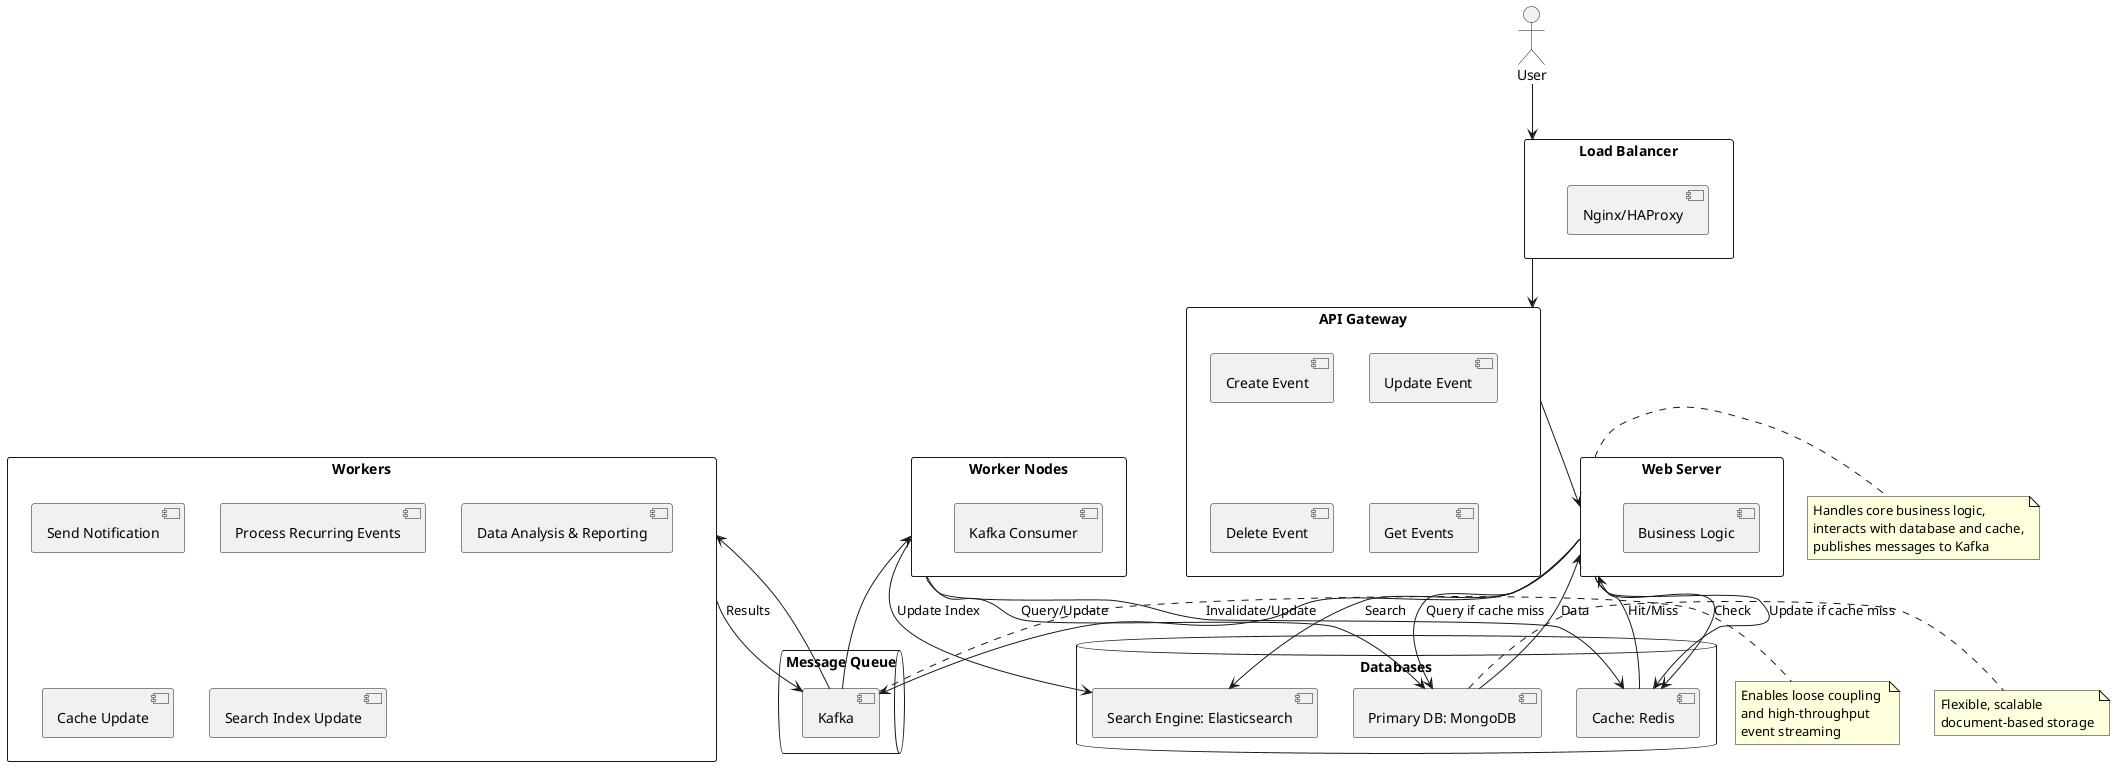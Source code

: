 @startuml

actor User

rectangle "API Gateway" {
  [Create Event]
  [Update Event]
  [Delete Event]
  [Get Events]
}

rectangle "Web Server" {
  [Business Logic]
}

queue "Message Queue" {
  [Kafka]
}

rectangle "Workers" {
  [Send Notification]
  [Process Recurring Events]
  [Data Analysis & Reporting]
  [Cache Update]
  [Search Index Update]
}

database "Databases" {
  [Primary DB: MongoDB]
  [Cache: Redis]
  [Search Engine: Elasticsearch]
}

rectangle "Load Balancer" {
  [Nginx/HAProxy]
}

rectangle "Worker Nodes" {
  [Kafka Consumer]
}

User --> [Load Balancer]
[Load Balancer] --> "API Gateway"
"API Gateway" --> "Web Server"

"Web Server" --> [Kafka]
[Kafka] --> "Workers"
"Workers" --> [Kafka]: Results

"Web Server" --> [Cache: Redis]: Check
[Cache: Redis] --> "Web Server": Hit/Miss

"Web Server" --> [Primary DB: MongoDB]: Query if cache miss
[Primary DB: MongoDB] --> "Web Server": Data
"Web Server" --> [Cache: Redis]: Update if cache miss

"Web Server" --> [Search Engine: Elasticsearch]: Search

[Kafka] --> "Worker Nodes"
"Worker Nodes" --> [Primary DB: MongoDB]: Query/Update
"Worker Nodes" --> [Cache: Redis]: Invalidate/Update
"Worker Nodes" --> [Search Engine: Elasticsearch]: Update Index

note right of "Web Server"
  Handles core business logic,
  interacts with database and cache,
  publishes messages to Kafka
end note

note right of [Kafka]
  Enables loose coupling 
  and high-throughput 
  event streaming
end note

note right of [Primary DB: MongoDB]
  Flexible, scalable
  document-based storage
end note

@enduml
